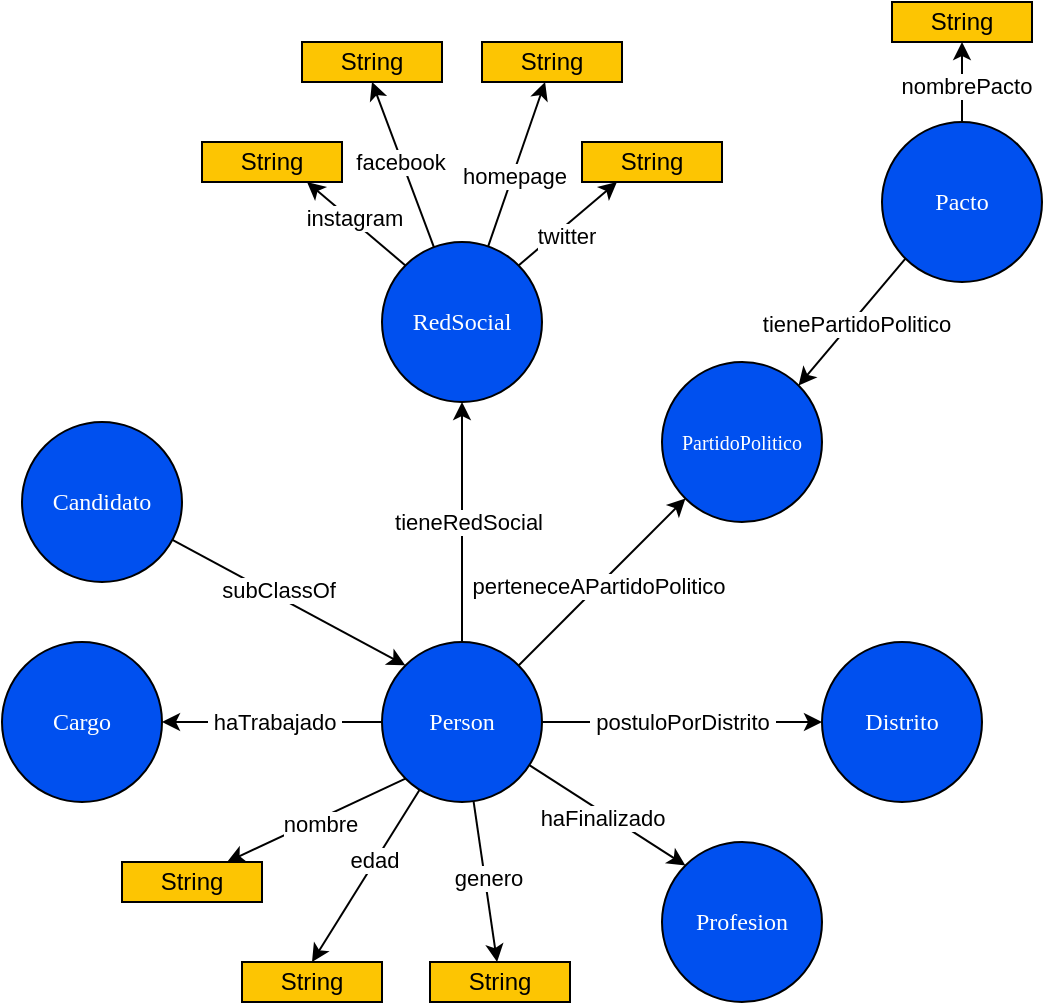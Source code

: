 <mxfile version="21.6.2" type="device">
  <diagram name="Página-1" id="zM4AHsppUV11jvB73Zen">
    <mxGraphModel dx="1195" dy="1791" grid="1" gridSize="10" guides="1" tooltips="1" connect="1" arrows="1" fold="1" page="1" pageScale="1" pageWidth="827" pageHeight="1169" math="0" shadow="0">
      <root>
        <mxCell id="0" />
        <mxCell id="1" parent="0" />
        <mxCell id="gv2Mm_Y-joqYlYkA0Ygy-3" style="rounded=0;orthogonalLoop=1;jettySize=auto;html=1;entryX=1;entryY=0.5;entryDx=0;entryDy=0;" edge="1" parent="1" source="gv2Mm_Y-joqYlYkA0Ygy-1" target="gv2Mm_Y-joqYlYkA0Ygy-2">
          <mxGeometry relative="1" as="geometry" />
        </mxCell>
        <mxCell id="gv2Mm_Y-joqYlYkA0Ygy-4" value="&amp;nbsp;haTrabajado&amp;nbsp; " style="edgeLabel;html=1;align=center;verticalAlign=middle;resizable=0;points=[];labelBackgroundColor=#FFFFFF;fontColor=#000000;" vertex="1" connectable="0" parent="gv2Mm_Y-joqYlYkA0Ygy-3">
          <mxGeometry x="-0.037" relative="1" as="geometry">
            <mxPoint x="-1" as="offset" />
          </mxGeometry>
        </mxCell>
        <mxCell id="gv2Mm_Y-joqYlYkA0Ygy-13" style="edgeStyle=orthogonalEdgeStyle;rounded=0;orthogonalLoop=1;jettySize=auto;html=1;entryX=0.5;entryY=1;entryDx=0;entryDy=0;" edge="1" parent="1" source="gv2Mm_Y-joqYlYkA0Ygy-1" target="gv2Mm_Y-joqYlYkA0Ygy-11">
          <mxGeometry relative="1" as="geometry" />
        </mxCell>
        <mxCell id="gv2Mm_Y-joqYlYkA0Ygy-14" value="&lt;div&gt;&amp;nbsp;tieneRedSocial&amp;nbsp; &lt;br&gt;&lt;/div&gt;" style="edgeLabel;html=1;align=center;verticalAlign=middle;resizable=0;points=[];labelBackgroundColor=#FFFFFF;fontColor=#000000;" vertex="1" connectable="0" parent="gv2Mm_Y-joqYlYkA0Ygy-13">
          <mxGeometry y="-3" relative="1" as="geometry">
            <mxPoint as="offset" />
          </mxGeometry>
        </mxCell>
        <mxCell id="gv2Mm_Y-joqYlYkA0Ygy-30" style="rounded=0;orthogonalLoop=1;jettySize=auto;html=1;exitX=1;exitY=0;exitDx=0;exitDy=0;entryX=0;entryY=1;entryDx=0;entryDy=0;" edge="1" parent="1" source="gv2Mm_Y-joqYlYkA0Ygy-1" target="gv2Mm_Y-joqYlYkA0Ygy-10">
          <mxGeometry relative="1" as="geometry" />
        </mxCell>
        <mxCell id="gv2Mm_Y-joqYlYkA0Ygy-37" value="perteneceAPartidoPolitico" style="edgeLabel;html=1;align=center;verticalAlign=middle;resizable=0;points=[];" vertex="1" connectable="0" parent="gv2Mm_Y-joqYlYkA0Ygy-30">
          <mxGeometry x="-0.205" y="2" relative="1" as="geometry">
            <mxPoint x="8" y="-5" as="offset" />
          </mxGeometry>
        </mxCell>
        <mxCell id="gv2Mm_Y-joqYlYkA0Ygy-38" style="rounded=0;orthogonalLoop=1;jettySize=auto;html=1;entryX=0;entryY=0;entryDx=0;entryDy=0;" edge="1" parent="1" source="gv2Mm_Y-joqYlYkA0Ygy-1" target="gv2Mm_Y-joqYlYkA0Ygy-8">
          <mxGeometry relative="1" as="geometry" />
        </mxCell>
        <mxCell id="gv2Mm_Y-joqYlYkA0Ygy-48" value="haFinalizado" style="edgeLabel;html=1;align=center;verticalAlign=middle;resizable=0;points=[];" vertex="1" connectable="0" parent="gv2Mm_Y-joqYlYkA0Ygy-38">
          <mxGeometry x="-0.015" y="-2" relative="1" as="geometry">
            <mxPoint x="-1" as="offset" />
          </mxGeometry>
        </mxCell>
        <mxCell id="gv2Mm_Y-joqYlYkA0Ygy-39" style="edgeStyle=orthogonalEdgeStyle;rounded=0;orthogonalLoop=1;jettySize=auto;html=1;entryX=0;entryY=0.5;entryDx=0;entryDy=0;" edge="1" parent="1" source="gv2Mm_Y-joqYlYkA0Ygy-1" target="gv2Mm_Y-joqYlYkA0Ygy-9">
          <mxGeometry relative="1" as="geometry" />
        </mxCell>
        <mxCell id="gv2Mm_Y-joqYlYkA0Ygy-40" value="&lt;div&gt;&amp;nbsp;postuloPorDistrito&amp;nbsp; &lt;br&gt;&lt;/div&gt;" style="edgeLabel;html=1;align=center;verticalAlign=middle;resizable=0;points=[];" vertex="1" connectable="0" parent="gv2Mm_Y-joqYlYkA0Ygy-39">
          <mxGeometry x="-0.186" y="-1" relative="1" as="geometry">
            <mxPoint x="13" y="-1" as="offset" />
          </mxGeometry>
        </mxCell>
        <mxCell id="gv2Mm_Y-joqYlYkA0Ygy-52" style="rounded=0;orthogonalLoop=1;jettySize=auto;html=1;exitX=0;exitY=1;exitDx=0;exitDy=0;entryX=0.75;entryY=0;entryDx=0;entryDy=0;" edge="1" parent="1" source="gv2Mm_Y-joqYlYkA0Ygy-1" target="gv2Mm_Y-joqYlYkA0Ygy-49">
          <mxGeometry relative="1" as="geometry" />
        </mxCell>
        <mxCell id="gv2Mm_Y-joqYlYkA0Ygy-55" value="nombre" style="edgeLabel;html=1;align=center;verticalAlign=middle;resizable=0;points=[];" vertex="1" connectable="0" parent="gv2Mm_Y-joqYlYkA0Ygy-52">
          <mxGeometry x="-0.027" y="2" relative="1" as="geometry">
            <mxPoint as="offset" />
          </mxGeometry>
        </mxCell>
        <mxCell id="gv2Mm_Y-joqYlYkA0Ygy-53" style="rounded=0;orthogonalLoop=1;jettySize=auto;html=1;entryX=0.5;entryY=0;entryDx=0;entryDy=0;" edge="1" parent="1" source="gv2Mm_Y-joqYlYkA0Ygy-1" target="gv2Mm_Y-joqYlYkA0Ygy-50">
          <mxGeometry relative="1" as="geometry" />
        </mxCell>
        <mxCell id="gv2Mm_Y-joqYlYkA0Ygy-56" value="edad" style="edgeLabel;html=1;align=center;verticalAlign=middle;resizable=0;points=[];" vertex="1" connectable="0" parent="gv2Mm_Y-joqYlYkA0Ygy-53">
          <mxGeometry x="-0.176" y="-1" relative="1" as="geometry">
            <mxPoint as="offset" />
          </mxGeometry>
        </mxCell>
        <mxCell id="gv2Mm_Y-joqYlYkA0Ygy-54" style="rounded=0;orthogonalLoop=1;jettySize=auto;html=1;" edge="1" parent="1" source="gv2Mm_Y-joqYlYkA0Ygy-1" target="gv2Mm_Y-joqYlYkA0Ygy-51">
          <mxGeometry relative="1" as="geometry" />
        </mxCell>
        <mxCell id="gv2Mm_Y-joqYlYkA0Ygy-57" value="genero" style="edgeLabel;html=1;align=center;verticalAlign=middle;resizable=0;points=[];" vertex="1" connectable="0" parent="gv2Mm_Y-joqYlYkA0Ygy-54">
          <mxGeometry x="-0.042" y="1" relative="1" as="geometry">
            <mxPoint as="offset" />
          </mxGeometry>
        </mxCell>
        <mxCell id="gv2Mm_Y-joqYlYkA0Ygy-1" value="&lt;font face=&quot;Verdana&quot;&gt;Person&lt;/font&gt;" style="ellipse;whiteSpace=wrap;html=1;aspect=fixed;fillColor=#0050ef;strokeColor=#000000;fontColor=#ffffff;" vertex="1" parent="1">
          <mxGeometry x="320" y="200" width="80" height="80" as="geometry" />
        </mxCell>
        <mxCell id="gv2Mm_Y-joqYlYkA0Ygy-2" value="&lt;font face=&quot;Verdana&quot;&gt;Cargo&lt;/font&gt;" style="ellipse;whiteSpace=wrap;html=1;aspect=fixed;fillColor=#0050ef;strokeColor=#000000;fontColor=#ffffff;" vertex="1" parent="1">
          <mxGeometry x="130" y="200" width="80" height="80" as="geometry" />
        </mxCell>
        <mxCell id="gv2Mm_Y-joqYlYkA0Ygy-6" style="rounded=0;orthogonalLoop=1;jettySize=auto;html=1;entryX=0;entryY=0;entryDx=0;entryDy=0;" edge="1" parent="1" source="gv2Mm_Y-joqYlYkA0Ygy-5" target="gv2Mm_Y-joqYlYkA0Ygy-1">
          <mxGeometry relative="1" as="geometry" />
        </mxCell>
        <mxCell id="gv2Mm_Y-joqYlYkA0Ygy-7" value="&amp;nbsp;subClassOf&amp;nbsp; " style="edgeLabel;html=1;align=center;verticalAlign=middle;resizable=0;points=[];fontColor=#000000;labelBackgroundColor=#FFFFFF;" vertex="1" connectable="0" parent="gv2Mm_Y-joqYlYkA0Ygy-6">
          <mxGeometry x="-0.132" y="3" relative="1" as="geometry">
            <mxPoint as="offset" />
          </mxGeometry>
        </mxCell>
        <mxCell id="gv2Mm_Y-joqYlYkA0Ygy-5" value="&lt;font face=&quot;Verdana&quot;&gt;Candidato&lt;/font&gt;" style="ellipse;whiteSpace=wrap;html=1;aspect=fixed;fillColor=#0050ef;strokeColor=#000000;fontColor=#ffffff;" vertex="1" parent="1">
          <mxGeometry x="140" y="90" width="80" height="80" as="geometry" />
        </mxCell>
        <mxCell id="gv2Mm_Y-joqYlYkA0Ygy-8" value="&lt;font face=&quot;Verdana&quot;&gt;Profesion&lt;/font&gt;" style="ellipse;whiteSpace=wrap;html=1;aspect=fixed;fillColor=#0050ef;strokeColor=#000000;fontColor=#ffffff;" vertex="1" parent="1">
          <mxGeometry x="460" y="300" width="80" height="80" as="geometry" />
        </mxCell>
        <mxCell id="gv2Mm_Y-joqYlYkA0Ygy-9" value="&lt;font style=&quot;font-size: 12px;&quot; face=&quot;Verdana&quot;&gt;Distrito&lt;/font&gt;" style="ellipse;whiteSpace=wrap;html=1;aspect=fixed;fillColor=#0050ef;strokeColor=#000000;fontColor=#ffffff;" vertex="1" parent="1">
          <mxGeometry x="540" y="200" width="80" height="80" as="geometry" />
        </mxCell>
        <mxCell id="gv2Mm_Y-joqYlYkA0Ygy-10" value="&lt;font style=&quot;font-size: 10px;&quot; face=&quot;Verdana&quot;&gt;PartidoPolitico&lt;/font&gt;" style="ellipse;whiteSpace=wrap;html=1;aspect=fixed;fillColor=#0050ef;strokeColor=#000000;fontColor=#ffffff;" vertex="1" parent="1">
          <mxGeometry x="460" y="60" width="80" height="80" as="geometry" />
        </mxCell>
        <mxCell id="gv2Mm_Y-joqYlYkA0Ygy-22" style="rounded=0;orthogonalLoop=1;jettySize=auto;html=1;exitX=1;exitY=0;exitDx=0;exitDy=0;entryX=0.25;entryY=1;entryDx=0;entryDy=0;" edge="1" parent="1" source="gv2Mm_Y-joqYlYkA0Ygy-11" target="gv2Mm_Y-joqYlYkA0Ygy-19">
          <mxGeometry relative="1" as="geometry" />
        </mxCell>
        <mxCell id="gv2Mm_Y-joqYlYkA0Ygy-29" value="twitter" style="edgeLabel;html=1;align=center;verticalAlign=middle;resizable=0;points=[];" vertex="1" connectable="0" parent="gv2Mm_Y-joqYlYkA0Ygy-22">
          <mxGeometry x="-0.144" y="-4" relative="1" as="geometry">
            <mxPoint as="offset" />
          </mxGeometry>
        </mxCell>
        <mxCell id="gv2Mm_Y-joqYlYkA0Ygy-23" style="rounded=0;orthogonalLoop=1;jettySize=auto;html=1;" edge="1" parent="1" source="gv2Mm_Y-joqYlYkA0Ygy-11" target="gv2Mm_Y-joqYlYkA0Ygy-18">
          <mxGeometry relative="1" as="geometry" />
        </mxCell>
        <mxCell id="gv2Mm_Y-joqYlYkA0Ygy-28" value="homepage" style="edgeLabel;html=1;align=center;verticalAlign=middle;resizable=0;points=[];" vertex="1" connectable="0" parent="gv2Mm_Y-joqYlYkA0Ygy-23">
          <mxGeometry x="-0.124" relative="1" as="geometry">
            <mxPoint as="offset" />
          </mxGeometry>
        </mxCell>
        <mxCell id="gv2Mm_Y-joqYlYkA0Ygy-24" style="rounded=0;orthogonalLoop=1;jettySize=auto;html=1;entryX=0.5;entryY=1;entryDx=0;entryDy=0;" edge="1" parent="1" source="gv2Mm_Y-joqYlYkA0Ygy-11" target="gv2Mm_Y-joqYlYkA0Ygy-17">
          <mxGeometry relative="1" as="geometry" />
        </mxCell>
        <mxCell id="gv2Mm_Y-joqYlYkA0Ygy-27" value="facebook" style="edgeLabel;html=1;align=center;verticalAlign=middle;resizable=0;points=[];" vertex="1" connectable="0" parent="gv2Mm_Y-joqYlYkA0Ygy-24">
          <mxGeometry x="0.039" y="1" relative="1" as="geometry">
            <mxPoint as="offset" />
          </mxGeometry>
        </mxCell>
        <mxCell id="gv2Mm_Y-joqYlYkA0Ygy-25" style="rounded=0;orthogonalLoop=1;jettySize=auto;html=1;exitX=0;exitY=0;exitDx=0;exitDy=0;entryX=0.75;entryY=1;entryDx=0;entryDy=0;" edge="1" parent="1" source="gv2Mm_Y-joqYlYkA0Ygy-11" target="gv2Mm_Y-joqYlYkA0Ygy-16">
          <mxGeometry relative="1" as="geometry" />
        </mxCell>
        <mxCell id="gv2Mm_Y-joqYlYkA0Ygy-26" value="instagram" style="edgeLabel;html=1;align=center;verticalAlign=middle;resizable=0;points=[];fontColor=#000000;labelBackgroundColor=#FFFFFF;" vertex="1" connectable="0" parent="gv2Mm_Y-joqYlYkA0Ygy-25">
          <mxGeometry x="0.107" y="-1" relative="1" as="geometry">
            <mxPoint as="offset" />
          </mxGeometry>
        </mxCell>
        <mxCell id="gv2Mm_Y-joqYlYkA0Ygy-11" value="&lt;font face=&quot;Verdana&quot;&gt;RedSocial&lt;/font&gt;" style="ellipse;whiteSpace=wrap;html=1;aspect=fixed;fillColor=#0050ef;strokeColor=#000000;fontColor=#ffffff;" vertex="1" parent="1">
          <mxGeometry x="320" width="80" height="80" as="geometry" />
        </mxCell>
        <mxCell id="gv2Mm_Y-joqYlYkA0Ygy-32" style="rounded=0;orthogonalLoop=1;jettySize=auto;html=1;exitX=0;exitY=1;exitDx=0;exitDy=0;entryX=1;entryY=0;entryDx=0;entryDy=0;" edge="1" parent="1" source="gv2Mm_Y-joqYlYkA0Ygy-12" target="gv2Mm_Y-joqYlYkA0Ygy-10">
          <mxGeometry relative="1" as="geometry" />
        </mxCell>
        <mxCell id="gv2Mm_Y-joqYlYkA0Ygy-36" value="tienePartidoPolitico" style="edgeLabel;html=1;align=center;verticalAlign=middle;resizable=0;points=[];" vertex="1" connectable="0" parent="gv2Mm_Y-joqYlYkA0Ygy-32">
          <mxGeometry x="0.003" y="1" relative="1" as="geometry">
            <mxPoint x="1" as="offset" />
          </mxGeometry>
        </mxCell>
        <mxCell id="gv2Mm_Y-joqYlYkA0Ygy-34" style="edgeStyle=orthogonalEdgeStyle;rounded=0;orthogonalLoop=1;jettySize=auto;html=1;" edge="1" parent="1" source="gv2Mm_Y-joqYlYkA0Ygy-12" target="gv2Mm_Y-joqYlYkA0Ygy-33">
          <mxGeometry relative="1" as="geometry" />
        </mxCell>
        <mxCell id="gv2Mm_Y-joqYlYkA0Ygy-35" value="&lt;div&gt;nombrePacto&lt;/div&gt;" style="edgeLabel;html=1;align=center;verticalAlign=middle;resizable=0;points=[];" vertex="1" connectable="0" parent="gv2Mm_Y-joqYlYkA0Ygy-34">
          <mxGeometry x="-0.08" y="-2" relative="1" as="geometry">
            <mxPoint as="offset" />
          </mxGeometry>
        </mxCell>
        <mxCell id="gv2Mm_Y-joqYlYkA0Ygy-12" value="&lt;font face=&quot;Verdana&quot;&gt;Pacto&lt;/font&gt;" style="ellipse;whiteSpace=wrap;html=1;aspect=fixed;fillColor=#0050ef;strokeColor=#000000;fontColor=#ffffff;" vertex="1" parent="1">
          <mxGeometry x="570" y="-60" width="80" height="80" as="geometry" />
        </mxCell>
        <mxCell id="gv2Mm_Y-joqYlYkA0Ygy-16" value="String" style="rounded=0;whiteSpace=wrap;html=1;strokeColor=#000000;fillColor=#fdc502;" vertex="1" parent="1">
          <mxGeometry x="230" y="-50" width="70" height="20" as="geometry" />
        </mxCell>
        <mxCell id="gv2Mm_Y-joqYlYkA0Ygy-17" value="String" style="rounded=0;whiteSpace=wrap;html=1;strokeColor=#000000;fillColor=#fdc502;" vertex="1" parent="1">
          <mxGeometry x="280" y="-100" width="70" height="20" as="geometry" />
        </mxCell>
        <mxCell id="gv2Mm_Y-joqYlYkA0Ygy-18" value="String" style="rounded=0;whiteSpace=wrap;html=1;strokeColor=#000000;fillColor=#fdc502;" vertex="1" parent="1">
          <mxGeometry x="370" y="-100" width="70" height="20" as="geometry" />
        </mxCell>
        <mxCell id="gv2Mm_Y-joqYlYkA0Ygy-19" value="String" style="rounded=0;whiteSpace=wrap;html=1;strokeColor=#000000;fillColor=#fdc502;" vertex="1" parent="1">
          <mxGeometry x="420" y="-50" width="70" height="20" as="geometry" />
        </mxCell>
        <mxCell id="gv2Mm_Y-joqYlYkA0Ygy-33" value="String" style="rounded=0;whiteSpace=wrap;html=1;strokeColor=#000000;fillColor=#fdc502;" vertex="1" parent="1">
          <mxGeometry x="575" y="-120" width="70" height="20" as="geometry" />
        </mxCell>
        <mxCell id="gv2Mm_Y-joqYlYkA0Ygy-49" value="String" style="rounded=0;whiteSpace=wrap;html=1;strokeColor=#000000;fillColor=#fdc502;" vertex="1" parent="1">
          <mxGeometry x="190" y="310" width="70" height="20" as="geometry" />
        </mxCell>
        <mxCell id="gv2Mm_Y-joqYlYkA0Ygy-50" value="String" style="rounded=0;whiteSpace=wrap;html=1;strokeColor=#000000;fillColor=#fdc502;" vertex="1" parent="1">
          <mxGeometry x="250" y="360" width="70" height="20" as="geometry" />
        </mxCell>
        <mxCell id="gv2Mm_Y-joqYlYkA0Ygy-51" value="String" style="rounded=0;whiteSpace=wrap;html=1;strokeColor=#000000;fillColor=#fdc502;" vertex="1" parent="1">
          <mxGeometry x="344" y="360" width="70" height="20" as="geometry" />
        </mxCell>
      </root>
    </mxGraphModel>
  </diagram>
</mxfile>

